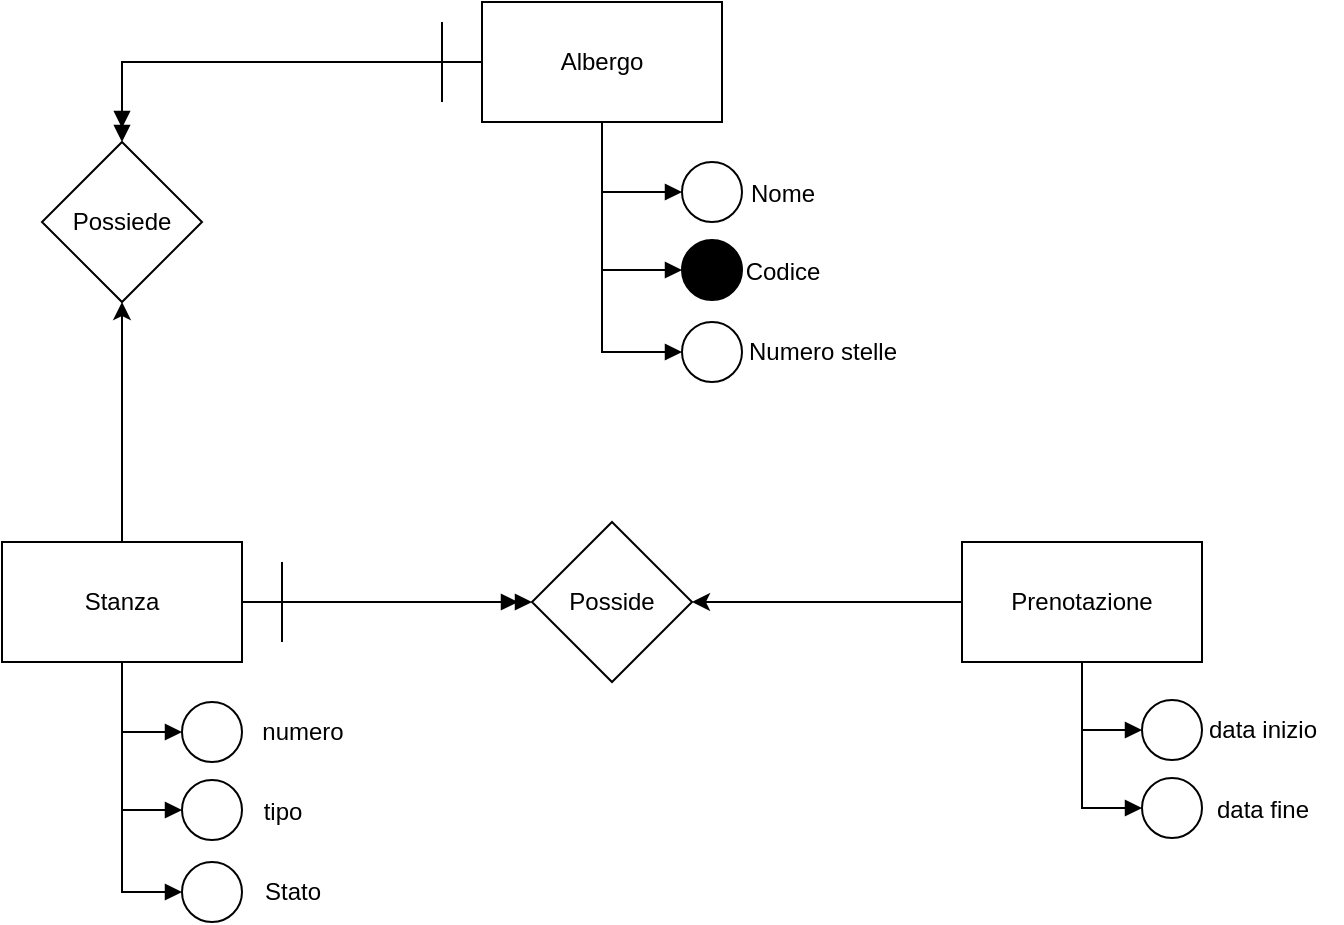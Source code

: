 <mxfile version="20.8.16" type="device"><diagram name="Page-1" id="kp8Ry2ZCHgtoLxF6q3hR"><mxGraphModel dx="780" dy="1642" grid="1" gridSize="10" guides="1" tooltips="1" connect="1" arrows="1" fold="1" page="1" pageScale="1" pageWidth="850" pageHeight="1100" math="0" shadow="0"><root><mxCell id="0"/><mxCell id="1" parent="0"/><mxCell id="x09Z5Jbz7IEQEUQuSGNs-8" style="edgeStyle=orthogonalEdgeStyle;rounded=0;orthogonalLoop=1;jettySize=auto;html=1;entryX=0.5;entryY=1;entryDx=0;entryDy=0;endArrow=classic;endFill=1;" edge="1" parent="1" source="x09Z5Jbz7IEQEUQuSGNs-1" target="x09Z5Jbz7IEQEUQuSGNs-4"><mxGeometry relative="1" as="geometry"/></mxCell><mxCell id="x09Z5Jbz7IEQEUQuSGNs-11" style="edgeStyle=orthogonalEdgeStyle;rounded=0;orthogonalLoop=1;jettySize=auto;html=1;entryX=0;entryY=0.5;entryDx=0;entryDy=0;endArrow=doubleBlock;endFill=1;" edge="1" parent="1" source="x09Z5Jbz7IEQEUQuSGNs-1" target="x09Z5Jbz7IEQEUQuSGNs-10"><mxGeometry relative="1" as="geometry"/></mxCell><mxCell id="x09Z5Jbz7IEQEUQuSGNs-37" style="edgeStyle=orthogonalEdgeStyle;rounded=0;orthogonalLoop=1;jettySize=auto;html=1;entryX=0;entryY=0.5;entryDx=0;entryDy=0;endArrow=block;endFill=1;" edge="1" parent="1" source="x09Z5Jbz7IEQEUQuSGNs-1" target="x09Z5Jbz7IEQEUQuSGNs-31"><mxGeometry relative="1" as="geometry"/></mxCell><mxCell id="x09Z5Jbz7IEQEUQuSGNs-38" style="edgeStyle=orthogonalEdgeStyle;rounded=0;orthogonalLoop=1;jettySize=auto;html=1;entryX=0;entryY=0.5;entryDx=0;entryDy=0;endArrow=block;endFill=1;" edge="1" parent="1" source="x09Z5Jbz7IEQEUQuSGNs-1" target="x09Z5Jbz7IEQEUQuSGNs-33"><mxGeometry relative="1" as="geometry"/></mxCell><mxCell id="x09Z5Jbz7IEQEUQuSGNs-39" style="edgeStyle=orthogonalEdgeStyle;rounded=0;orthogonalLoop=1;jettySize=auto;html=1;entryX=0;entryY=0.5;entryDx=0;entryDy=0;endArrow=block;endFill=1;" edge="1" parent="1" source="x09Z5Jbz7IEQEUQuSGNs-1" target="x09Z5Jbz7IEQEUQuSGNs-35"><mxGeometry relative="1" as="geometry"/></mxCell><mxCell id="x09Z5Jbz7IEQEUQuSGNs-1" value="Stanza" style="rounded=0;whiteSpace=wrap;html=1;" vertex="1" parent="1"><mxGeometry x="120" y="240" width="120" height="60" as="geometry"/></mxCell><mxCell id="x09Z5Jbz7IEQEUQuSGNs-12" style="edgeStyle=orthogonalEdgeStyle;rounded=0;orthogonalLoop=1;jettySize=auto;html=1;exitX=0;exitY=0.5;exitDx=0;exitDy=0;entryX=1;entryY=0.5;entryDx=0;entryDy=0;endArrow=classic;endFill=1;" edge="1" parent="1" source="x09Z5Jbz7IEQEUQuSGNs-2" target="x09Z5Jbz7IEQEUQuSGNs-10"><mxGeometry relative="1" as="geometry"/></mxCell><mxCell id="x09Z5Jbz7IEQEUQuSGNs-46" style="edgeStyle=orthogonalEdgeStyle;rounded=0;orthogonalLoop=1;jettySize=auto;html=1;entryX=0;entryY=0.5;entryDx=0;entryDy=0;endArrow=block;endFill=1;" edge="1" parent="1" source="x09Z5Jbz7IEQEUQuSGNs-2" target="x09Z5Jbz7IEQEUQuSGNs-40"><mxGeometry relative="1" as="geometry"/></mxCell><mxCell id="x09Z5Jbz7IEQEUQuSGNs-47" style="edgeStyle=orthogonalEdgeStyle;rounded=0;orthogonalLoop=1;jettySize=auto;html=1;entryX=0;entryY=0.5;entryDx=0;entryDy=0;endArrow=block;endFill=1;" edge="1" parent="1" source="x09Z5Jbz7IEQEUQuSGNs-2" target="x09Z5Jbz7IEQEUQuSGNs-42"><mxGeometry relative="1" as="geometry"/></mxCell><mxCell id="x09Z5Jbz7IEQEUQuSGNs-2" value="Prenotazione" style="rounded=0;whiteSpace=wrap;html=1;" vertex="1" parent="1"><mxGeometry x="600" y="240" width="120" height="60" as="geometry"/></mxCell><mxCell id="x09Z5Jbz7IEQEUQuSGNs-7" style="edgeStyle=orthogonalEdgeStyle;rounded=0;orthogonalLoop=1;jettySize=auto;html=1;entryX=0.5;entryY=0;entryDx=0;entryDy=0;endArrow=doubleBlock;endFill=1;" edge="1" parent="1" source="x09Z5Jbz7IEQEUQuSGNs-3" target="x09Z5Jbz7IEQEUQuSGNs-4"><mxGeometry relative="1" as="geometry"/></mxCell><mxCell id="x09Z5Jbz7IEQEUQuSGNs-16" style="edgeStyle=orthogonalEdgeStyle;rounded=0;orthogonalLoop=1;jettySize=auto;html=1;entryX=0;entryY=0.5;entryDx=0;entryDy=0;endArrow=block;endFill=1;" edge="1" parent="1" source="x09Z5Jbz7IEQEUQuSGNs-3" target="x09Z5Jbz7IEQEUQuSGNs-14"><mxGeometry relative="1" as="geometry"/></mxCell><mxCell id="x09Z5Jbz7IEQEUQuSGNs-20" style="edgeStyle=orthogonalEdgeStyle;rounded=0;orthogonalLoop=1;jettySize=auto;html=1;entryX=0;entryY=0.5;entryDx=0;entryDy=0;endArrow=block;endFill=1;" edge="1" parent="1" source="x09Z5Jbz7IEQEUQuSGNs-3" target="x09Z5Jbz7IEQEUQuSGNs-18"><mxGeometry relative="1" as="geometry"/></mxCell><mxCell id="x09Z5Jbz7IEQEUQuSGNs-24" style="edgeStyle=orthogonalEdgeStyle;rounded=0;orthogonalLoop=1;jettySize=auto;html=1;exitX=0.5;exitY=1;exitDx=0;exitDy=0;entryX=0;entryY=0.5;entryDx=0;entryDy=0;endArrow=block;endFill=1;" edge="1" parent="1" source="x09Z5Jbz7IEQEUQuSGNs-3" target="x09Z5Jbz7IEQEUQuSGNs-22"><mxGeometry relative="1" as="geometry"/></mxCell><mxCell id="x09Z5Jbz7IEQEUQuSGNs-3" value="Albergo" style="rounded=0;whiteSpace=wrap;html=1;" vertex="1" parent="1"><mxGeometry x="360" y="-30" width="120" height="60" as="geometry"/></mxCell><mxCell id="x09Z5Jbz7IEQEUQuSGNs-4" value="Possiede" style="rhombus;whiteSpace=wrap;html=1;" vertex="1" parent="1"><mxGeometry x="140" y="40" width="80" height="80" as="geometry"/></mxCell><mxCell id="x09Z5Jbz7IEQEUQuSGNs-10" value="Posside" style="rhombus;whiteSpace=wrap;html=1;" vertex="1" parent="1"><mxGeometry x="385" y="230" width="80" height="80" as="geometry"/></mxCell><mxCell id="x09Z5Jbz7IEQEUQuSGNs-14" value="" style="ellipse;whiteSpace=wrap;html=1;fillColor=#FFFFFF;" vertex="1" parent="1"><mxGeometry x="460" y="50" width="30" height="30" as="geometry"/></mxCell><mxCell id="x09Z5Jbz7IEQEUQuSGNs-17" value="Nome" style="text;html=1;align=center;verticalAlign=middle;resizable=0;points=[];autosize=1;strokeColor=none;fillColor=none;" vertex="1" parent="1"><mxGeometry x="480" y="51" width="60" height="30" as="geometry"/></mxCell><mxCell id="x09Z5Jbz7IEQEUQuSGNs-18" value="" style="ellipse;whiteSpace=wrap;html=1;fillColor=#000000;" vertex="1" parent="1"><mxGeometry x="460" y="89" width="30" height="30" as="geometry"/></mxCell><mxCell id="x09Z5Jbz7IEQEUQuSGNs-21" value="Codice" style="text;html=1;align=center;verticalAlign=middle;resizable=0;points=[];autosize=1;strokeColor=none;fillColor=none;" vertex="1" parent="1"><mxGeometry x="480" y="90" width="60" height="30" as="geometry"/></mxCell><mxCell id="x09Z5Jbz7IEQEUQuSGNs-22" value="" style="ellipse;whiteSpace=wrap;html=1;" vertex="1" parent="1"><mxGeometry x="460" y="130" width="30" height="30" as="geometry"/></mxCell><mxCell id="x09Z5Jbz7IEQEUQuSGNs-23" value="Numero stelle" style="text;html=1;align=center;verticalAlign=middle;resizable=0;points=[];autosize=1;strokeColor=none;fillColor=none;" vertex="1" parent="1"><mxGeometry x="480" y="130" width="100" height="30" as="geometry"/></mxCell><mxCell id="x09Z5Jbz7IEQEUQuSGNs-31" value="" style="ellipse;whiteSpace=wrap;html=1;fillColor=#FFFFFF;strokeColor=#000000;" vertex="1" parent="1"><mxGeometry x="210" y="320" width="30" height="30" as="geometry"/></mxCell><mxCell id="x09Z5Jbz7IEQEUQuSGNs-32" value="numero" style="text;html=1;align=center;verticalAlign=middle;resizable=0;points=[];autosize=1;strokeColor=none;fillColor=none;" vertex="1" parent="1"><mxGeometry x="240" y="320" width="60" height="30" as="geometry"/></mxCell><mxCell id="x09Z5Jbz7IEQEUQuSGNs-33" value="" style="ellipse;whiteSpace=wrap;html=1;fillColor=#FFFFFF;" vertex="1" parent="1"><mxGeometry x="210" y="359" width="30" height="30" as="geometry"/></mxCell><mxCell id="x09Z5Jbz7IEQEUQuSGNs-34" value="tipo" style="text;html=1;align=center;verticalAlign=middle;resizable=0;points=[];autosize=1;strokeColor=none;fillColor=none;" vertex="1" parent="1"><mxGeometry x="240" y="360" width="40" height="30" as="geometry"/></mxCell><mxCell id="x09Z5Jbz7IEQEUQuSGNs-35" value="" style="ellipse;whiteSpace=wrap;html=1;" vertex="1" parent="1"><mxGeometry x="210" y="400" width="30" height="30" as="geometry"/></mxCell><mxCell id="x09Z5Jbz7IEQEUQuSGNs-36" value="Stato" style="text;html=1;align=center;verticalAlign=middle;resizable=0;points=[];autosize=1;strokeColor=none;fillColor=none;" vertex="1" parent="1"><mxGeometry x="240" y="400" width="50" height="30" as="geometry"/></mxCell><mxCell id="x09Z5Jbz7IEQEUQuSGNs-40" value="" style="ellipse;whiteSpace=wrap;html=1;fillColor=#FFFFFF;strokeColor=#000000;" vertex="1" parent="1"><mxGeometry x="690" y="319" width="30" height="30" as="geometry"/></mxCell><mxCell id="x09Z5Jbz7IEQEUQuSGNs-41" value="data inizio" style="text;html=1;align=center;verticalAlign=middle;resizable=0;points=[];autosize=1;strokeColor=none;fillColor=none;" vertex="1" parent="1"><mxGeometry x="710" y="319" width="80" height="30" as="geometry"/></mxCell><mxCell id="x09Z5Jbz7IEQEUQuSGNs-42" value="" style="ellipse;whiteSpace=wrap;html=1;fillColor=#FFFFFF;" vertex="1" parent="1"><mxGeometry x="690" y="358" width="30" height="30" as="geometry"/></mxCell><mxCell id="x09Z5Jbz7IEQEUQuSGNs-43" value="data fine" style="text;html=1;align=center;verticalAlign=middle;resizable=0;points=[];autosize=1;strokeColor=none;fillColor=none;" vertex="1" parent="1"><mxGeometry x="715" y="359" width="70" height="30" as="geometry"/></mxCell><mxCell id="x09Z5Jbz7IEQEUQuSGNs-50" value="" style="endArrow=none;html=1;rounded=0;" edge="1" parent="1"><mxGeometry width="50" height="50" relative="1" as="geometry"><mxPoint x="340" y="20" as="sourcePoint"/><mxPoint x="340" y="-20" as="targetPoint"/></mxGeometry></mxCell><mxCell id="x09Z5Jbz7IEQEUQuSGNs-51" value="" style="endArrow=none;html=1;rounded=0;" edge="1" parent="1"><mxGeometry width="50" height="50" relative="1" as="geometry"><mxPoint x="260" y="290" as="sourcePoint"/><mxPoint x="260" y="250" as="targetPoint"/></mxGeometry></mxCell></root></mxGraphModel></diagram></mxfile>